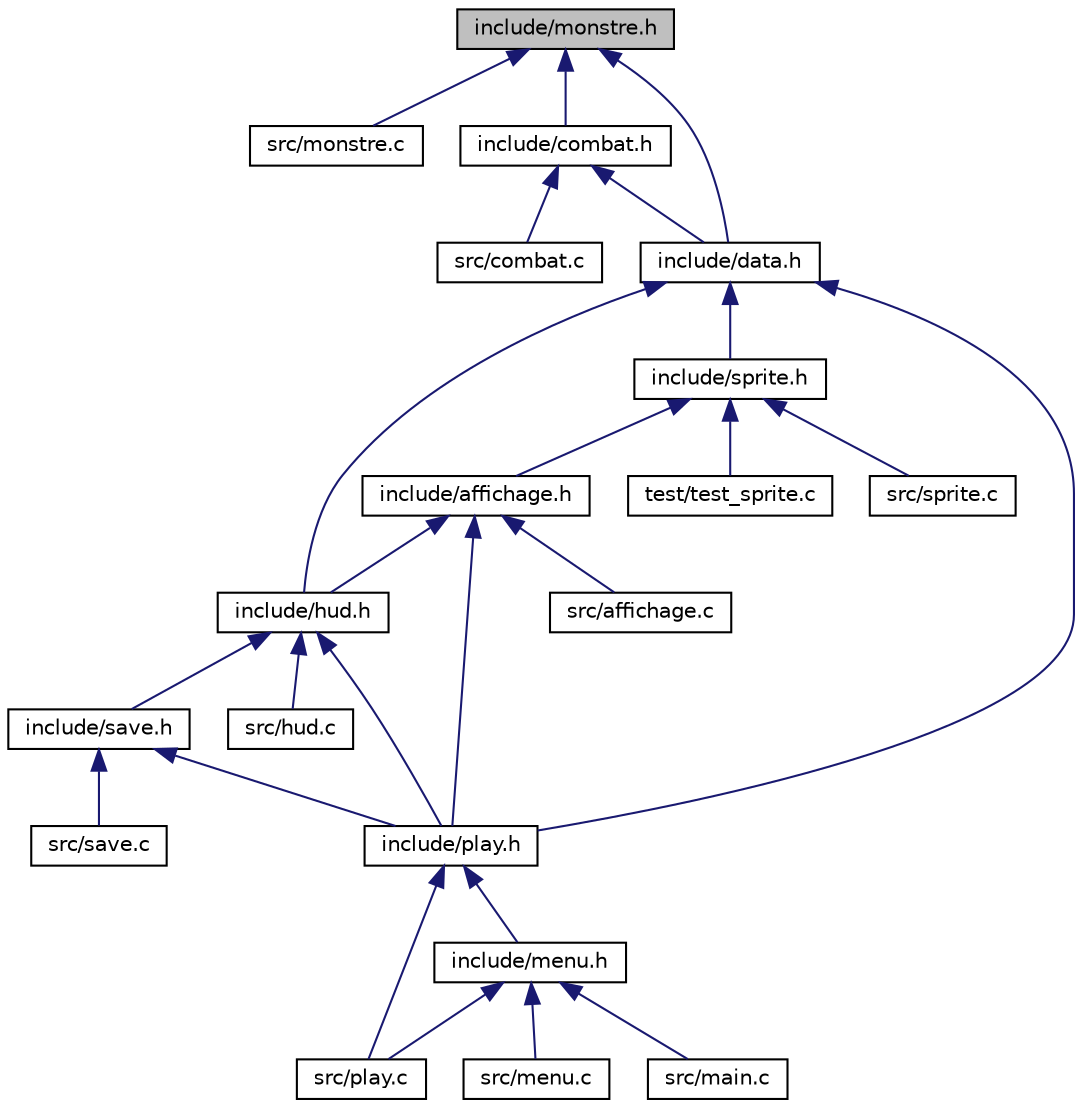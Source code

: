digraph "include/monstre.h"
{
 // LATEX_PDF_SIZE
  edge [fontname="Helvetica",fontsize="10",labelfontname="Helvetica",labelfontsize="10"];
  node [fontname="Helvetica",fontsize="10",shape=record];
  Node1 [label="include/monstre.h",height=0.2,width=0.4,color="black", fillcolor="grey75", style="filled", fontcolor="black",tooltip="Header pour gérer les monstres."];
  Node1 -> Node2 [dir="back",color="midnightblue",fontsize="10",style="solid",fontname="Helvetica"];
  Node2 [label="src/monstre.c",height=0.2,width=0.4,color="black", fillcolor="white", style="filled",URL="$monstre_8c.html",tooltip="Fonction pour gérer les monstres."];
  Node1 -> Node3 [dir="back",color="midnightblue",fontsize="10",style="solid",fontname="Helvetica"];
  Node3 [label="include/combat.h",height=0.2,width=0.4,color="black", fillcolor="white", style="filled",URL="$combat_8h.html",tooltip="Header pour gérer les combats."];
  Node3 -> Node4 [dir="back",color="midnightblue",fontsize="10",style="solid",fontname="Helvetica"];
  Node4 [label="src/combat.c",height=0.2,width=0.4,color="black", fillcolor="white", style="filled",URL="$combat_8c.html",tooltip="fonction pour gérer les combats"];
  Node3 -> Node5 [dir="back",color="midnightblue",fontsize="10",style="solid",fontname="Helvetica"];
  Node5 [label="include/data.h",height=0.2,width=0.4,color="black", fillcolor="white", style="filled",URL="$data_8h.html",tooltip="Header pour la gestion des données."];
  Node5 -> Node6 [dir="back",color="midnightblue",fontsize="10",style="solid",fontname="Helvetica"];
  Node6 [label="include/hud.h",height=0.2,width=0.4,color="black", fillcolor="white", style="filled",URL="$hud_8h.html",tooltip="Header pour l'hud."];
  Node6 -> Node7 [dir="back",color="midnightblue",fontsize="10",style="solid",fontname="Helvetica"];
  Node7 [label="src/hud.c",height=0.2,width=0.4,color="black", fillcolor="white", style="filled",URL="$hud_8c.html",tooltip=" "];
  Node6 -> Node8 [dir="back",color="midnightblue",fontsize="10",style="solid",fontname="Helvetica"];
  Node8 [label="include/play.h",height=0.2,width=0.4,color="black", fillcolor="white", style="filled",URL="$play_8h.html",tooltip="Header Fonction Play."];
  Node8 -> Node9 [dir="back",color="midnightblue",fontsize="10",style="solid",fontname="Helvetica"];
  Node9 [label="src/play.c",height=0.2,width=0.4,color="black", fillcolor="white", style="filled",URL="$play_8c.html",tooltip="Fonction Principal Du Jeu."];
  Node8 -> Node10 [dir="back",color="midnightblue",fontsize="10",style="solid",fontname="Helvetica"];
  Node10 [label="include/menu.h",height=0.2,width=0.4,color="black", fillcolor="white", style="filled",URL="$menu_8h.html",tooltip="Header Gestion Menu."];
  Node10 -> Node11 [dir="back",color="midnightblue",fontsize="10",style="solid",fontname="Helvetica"];
  Node11 [label="src/main.c",height=0.2,width=0.4,color="black", fillcolor="white", style="filled",URL="$main_8c.html",tooltip=" "];
  Node10 -> Node12 [dir="back",color="midnightblue",fontsize="10",style="solid",fontname="Helvetica"];
  Node12 [label="src/menu.c",height=0.2,width=0.4,color="black", fillcolor="white", style="filled",URL="$menu_8c.html",tooltip="Affichage du menu."];
  Node10 -> Node9 [dir="back",color="midnightblue",fontsize="10",style="solid",fontname="Helvetica"];
  Node6 -> Node13 [dir="back",color="midnightblue",fontsize="10",style="solid",fontname="Helvetica"];
  Node13 [label="include/save.h",height=0.2,width=0.4,color="black", fillcolor="white", style="filled",URL="$save_8h.html",tooltip="Header Gestion Sauvegarder & Chargement."];
  Node13 -> Node14 [dir="back",color="midnightblue",fontsize="10",style="solid",fontname="Helvetica"];
  Node14 [label="src/save.c",height=0.2,width=0.4,color="black", fillcolor="white", style="filled",URL="$save_8c.html",tooltip=" "];
  Node13 -> Node8 [dir="back",color="midnightblue",fontsize="10",style="solid",fontname="Helvetica"];
  Node5 -> Node8 [dir="back",color="midnightblue",fontsize="10",style="solid",fontname="Helvetica"];
  Node5 -> Node15 [dir="back",color="midnightblue",fontsize="10",style="solid",fontname="Helvetica"];
  Node15 [label="include/sprite.h",height=0.2,width=0.4,color="black", fillcolor="white", style="filled",URL="$sprite_8h.html",tooltip="Header Gestion Sprite."];
  Node15 -> Node16 [dir="back",color="midnightblue",fontsize="10",style="solid",fontname="Helvetica"];
  Node16 [label="src/sprite.c",height=0.2,width=0.4,color="black", fillcolor="white", style="filled",URL="$sprite_8c.html",tooltip="Gestion des sprites."];
  Node15 -> Node17 [dir="back",color="midnightblue",fontsize="10",style="solid",fontname="Helvetica"];
  Node17 [label="test/test_sprite.c",height=0.2,width=0.4,color="black", fillcolor="white", style="filled",URL="$test__sprite_8c.html",tooltip="Test des fonctionnalité des sprites."];
  Node15 -> Node18 [dir="back",color="midnightblue",fontsize="10",style="solid",fontname="Helvetica"];
  Node18 [label="include/affichage.h",height=0.2,width=0.4,color="black", fillcolor="white", style="filled",URL="$affichage_8h.html",tooltip="Header Gestion Affichage."];
  Node18 -> Node19 [dir="back",color="midnightblue",fontsize="10",style="solid",fontname="Helvetica"];
  Node19 [label="src/affichage.c",height=0.2,width=0.4,color="black", fillcolor="white", style="filled",URL="$affichage_8c.html",tooltip="Gestion affichage."];
  Node18 -> Node6 [dir="back",color="midnightblue",fontsize="10",style="solid",fontname="Helvetica"];
  Node18 -> Node8 [dir="back",color="midnightblue",fontsize="10",style="solid",fontname="Helvetica"];
  Node1 -> Node5 [dir="back",color="midnightblue",fontsize="10",style="solid",fontname="Helvetica"];
}
